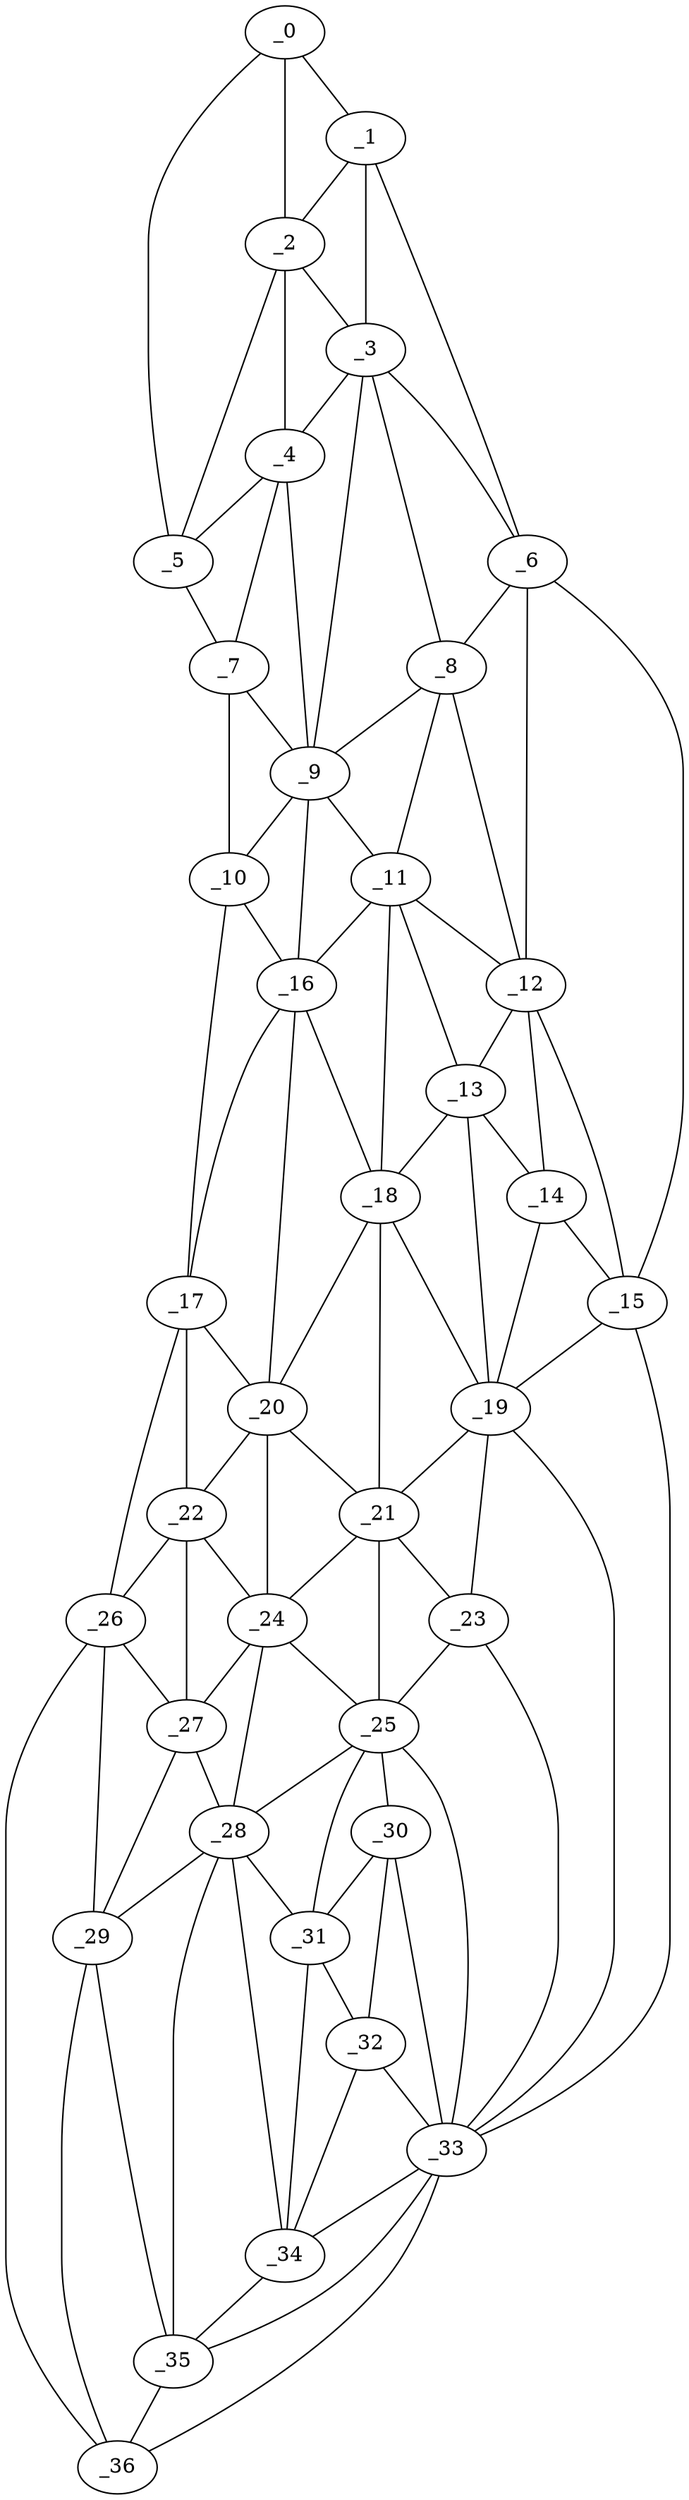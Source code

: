 graph "obj87__105.gxl" {
	_0	 [x=4,
		y=40];
	_1	 [x=6,
		y=50];
	_0 -- _1	 [valence=1];
	_2	 [x=12,
		y=40];
	_0 -- _2	 [valence=1];
	_5	 [x=29,
		y=33];
	_0 -- _5	 [valence=1];
	_1 -- _2	 [valence=2];
	_3	 [x=23,
		y=52];
	_1 -- _3	 [valence=1];
	_6	 [x=45,
		y=91];
	_1 -- _6	 [valence=1];
	_2 -- _3	 [valence=2];
	_4	 [x=26,
		y=41];
	_2 -- _4	 [valence=2];
	_2 -- _5	 [valence=2];
	_3 -- _4	 [valence=2];
	_3 -- _6	 [valence=2];
	_8	 [x=48,
		y=77];
	_3 -- _8	 [valence=1];
	_9	 [x=52,
		y=57];
	_3 -- _9	 [valence=2];
	_4 -- _5	 [valence=2];
	_7	 [x=46,
		y=30];
	_4 -- _7	 [valence=2];
	_4 -- _9	 [valence=1];
	_5 -- _7	 [valence=1];
	_6 -- _8	 [valence=2];
	_12	 [x=59,
		y=85];
	_6 -- _12	 [valence=2];
	_15	 [x=70,
		y=100];
	_6 -- _15	 [valence=1];
	_7 -- _9	 [valence=2];
	_10	 [x=58,
		y=29];
	_7 -- _10	 [valence=1];
	_8 -- _9	 [valence=1];
	_11	 [x=59,
		y=73];
	_8 -- _11	 [valence=2];
	_8 -- _12	 [valence=1];
	_9 -- _10	 [valence=1];
	_9 -- _11	 [valence=2];
	_16	 [x=71,
		y=57];
	_9 -- _16	 [valence=2];
	_10 -- _16	 [valence=2];
	_17	 [x=75,
		y=30];
	_10 -- _17	 [valence=1];
	_11 -- _12	 [valence=2];
	_13	 [x=70,
		y=81];
	_11 -- _13	 [valence=1];
	_11 -- _16	 [valence=1];
	_18	 [x=77,
		y=74];
	_11 -- _18	 [valence=2];
	_12 -- _13	 [valence=2];
	_14	 [x=70,
		y=96];
	_12 -- _14	 [valence=2];
	_12 -- _15	 [valence=1];
	_13 -- _14	 [valence=2];
	_13 -- _18	 [valence=2];
	_19	 [x=77,
		y=92];
	_13 -- _19	 [valence=2];
	_14 -- _15	 [valence=2];
	_14 -- _19	 [valence=2];
	_15 -- _19	 [valence=1];
	_33	 [x=119,
		y=89];
	_15 -- _33	 [valence=1];
	_16 -- _17	 [valence=2];
	_16 -- _18	 [valence=1];
	_20	 [x=86,
		y=54];
	_16 -- _20	 [valence=2];
	_17 -- _20	 [valence=1];
	_22	 [x=91,
		y=45];
	_17 -- _22	 [valence=2];
	_26	 [x=103,
		y=34];
	_17 -- _26	 [valence=1];
	_18 -- _19	 [valence=1];
	_18 -- _20	 [valence=2];
	_21	 [x=88,
		y=79];
	_18 -- _21	 [valence=2];
	_19 -- _21	 [valence=2];
	_23	 [x=93,
		y=82];
	_19 -- _23	 [valence=1];
	_19 -- _33	 [valence=2];
	_20 -- _21	 [valence=1];
	_20 -- _22	 [valence=2];
	_24	 [x=94,
		y=52];
	_20 -- _24	 [valence=2];
	_21 -- _23	 [valence=1];
	_21 -- _24	 [valence=2];
	_25	 [x=101,
		y=80];
	_21 -- _25	 [valence=2];
	_22 -- _24	 [valence=2];
	_22 -- _26	 [valence=1];
	_27	 [x=103,
		y=45];
	_22 -- _27	 [valence=2];
	_23 -- _25	 [valence=2];
	_23 -- _33	 [valence=2];
	_24 -- _25	 [valence=2];
	_24 -- _27	 [valence=2];
	_28	 [x=103,
		y=53];
	_24 -- _28	 [valence=2];
	_25 -- _28	 [valence=1];
	_30	 [x=111,
		y=77];
	_25 -- _30	 [valence=1];
	_31	 [x=114,
		y=72];
	_25 -- _31	 [valence=2];
	_25 -- _33	 [valence=1];
	_26 -- _27	 [valence=1];
	_29	 [x=109,
		y=44];
	_26 -- _29	 [valence=1];
	_36	 [x=122,
		y=43];
	_26 -- _36	 [valence=1];
	_27 -- _28	 [valence=2];
	_27 -- _29	 [valence=2];
	_28 -- _29	 [valence=2];
	_28 -- _31	 [valence=2];
	_34	 [x=120,
		y=63];
	_28 -- _34	 [valence=2];
	_35	 [x=121,
		y=52];
	_28 -- _35	 [valence=2];
	_29 -- _35	 [valence=2];
	_29 -- _36	 [valence=2];
	_30 -- _31	 [valence=1];
	_32	 [x=119,
		y=79];
	_30 -- _32	 [valence=2];
	_30 -- _33	 [valence=2];
	_31 -- _32	 [valence=1];
	_31 -- _34	 [valence=1];
	_32 -- _33	 [valence=1];
	_32 -- _34	 [valence=2];
	_33 -- _34	 [valence=1];
	_33 -- _35	 [valence=1];
	_33 -- _36	 [valence=1];
	_34 -- _35	 [valence=1];
	_35 -- _36	 [valence=1];
}
